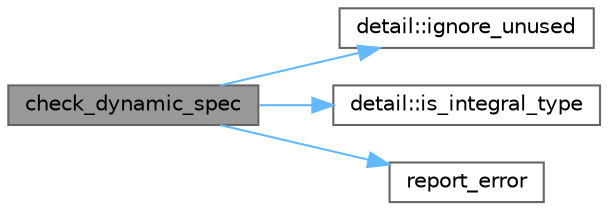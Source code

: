digraph "check_dynamic_spec"
{
 // LATEX_PDF_SIZE
  bgcolor="transparent";
  edge [fontname=Helvetica,fontsize=10,labelfontname=Helvetica,labelfontsize=10];
  node [fontname=Helvetica,fontsize=10,shape=box,height=0.2,width=0.4];
  rankdir="LR";
  Node1 [id="Node000001",label="check_dynamic_spec",height=0.2,width=0.4,color="gray40", fillcolor="grey60", style="filled", fontcolor="black",tooltip=" "];
  Node1 -> Node2 [id="edge1_Node000001_Node000002",color="steelblue1",style="solid",tooltip=" "];
  Node2 [id="Node000002",label="detail::ignore_unused",height=0.2,width=0.4,color="grey40", fillcolor="white", style="filled",URL="$namespacedetail.html#a039aa82d5bc3557c97ae98da6aec04ce",tooltip=" "];
  Node1 -> Node3 [id="edge2_Node000001_Node000003",color="steelblue1",style="solid",tooltip=" "];
  Node3 [id="Node000003",label="detail::is_integral_type",height=0.2,width=0.4,color="grey40", fillcolor="white", style="filled",URL="$namespacedetail.html#a4bed1b172ef600201e6d59ec7f532d0f",tooltip=" "];
  Node1 -> Node4 [id="edge3_Node000001_Node000004",color="steelblue1",style="solid",tooltip=" "];
  Node4 [id="Node000004",label="report_error",height=0.2,width=0.4,color="grey40", fillcolor="white", style="filled",URL="$format-inl_8h.html#a5555893692b00b61b3886349332fd01f",tooltip="Reports a format error at compile time or, via a format_error exception, at runtime."];
}
